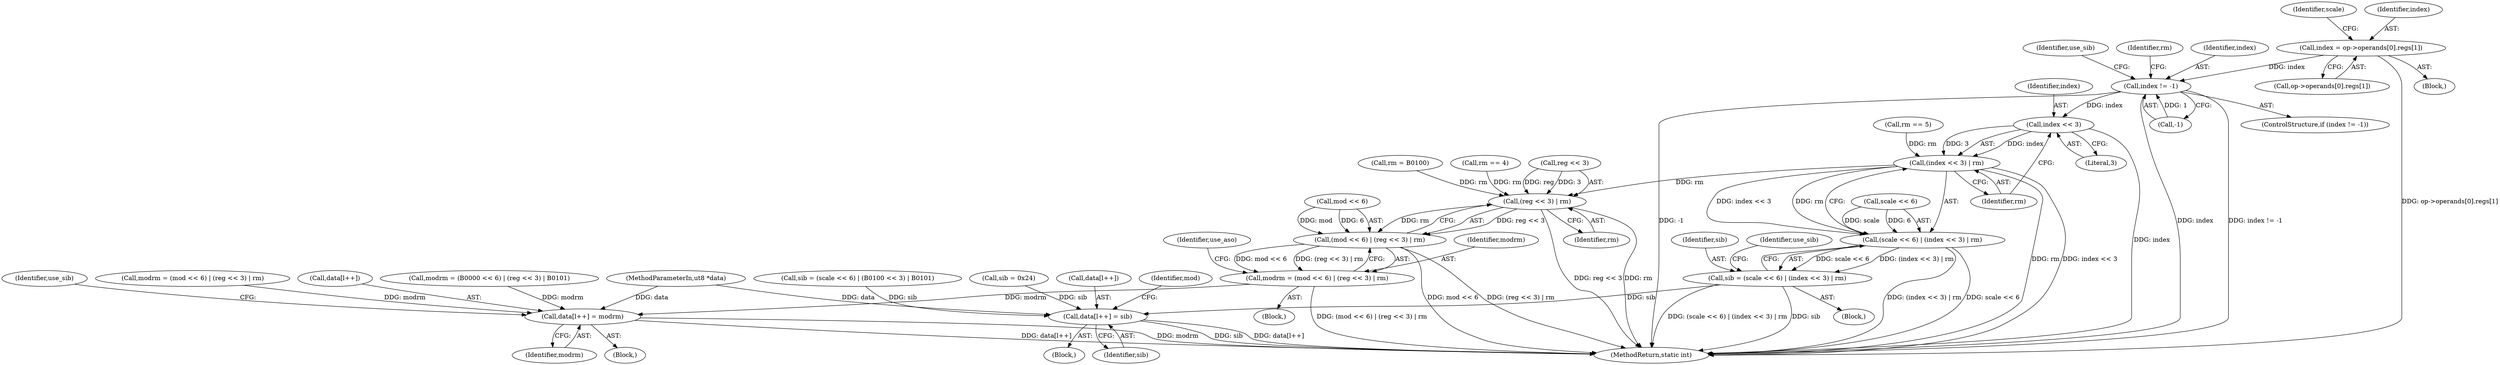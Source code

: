 digraph "0_radare2_f17bfd9f1da05f30f23a4dd05e9d2363e1406948@API" {
"1001006" [label="(Call,index = op->operands[0].regs[1])"];
"1001031" [label="(Call,index != -1)"];
"1001046" [label="(Call,index << 3)"];
"1001045" [label="(Call,(index << 3) | rm)"];
"1001041" [label="(Call,(scale << 6) | (index << 3) | rm)"];
"1001039" [label="(Call,sib = (scale << 6) | (index << 3) | rm)"];
"1001148" [label="(Call,data[l++] = sib)"];
"1001101" [label="(Call,(reg << 3) | rm)"];
"1001097" [label="(Call,(mod << 6) | (reg << 3) | rm)"];
"1001095" [label="(Call,modrm = (mod << 6) | (reg << 3) | rm)"];
"1001139" [label="(Call,data[l++] = modrm)"];
"1000949" [label="(Call,modrm = (mod << 6) | (reg << 3) | rm)"];
"1001098" [label="(Call,mod << 6)"];
"1001040" [label="(Identifier,sib)"];
"1001139" [label="(Call,data[l++] = modrm)"];
"1001037" [label="(Identifier,use_sib)"];
"1000506" [label="(Block,)"];
"1001033" [label="(Call,-1)"];
"1001052" [label="(Call,rm == 4)"];
"1001035" [label="(Block,)"];
"1001030" [label="(ControlStructure,if (index != -1))"];
"1001146" [label="(Identifier,use_sib)"];
"1000104" [label="(MethodParameterIn,ut8 *data)"];
"1001140" [label="(Call,data[l++])"];
"1001053" [label="(Identifier,rm)"];
"1001041" [label="(Call,(scale << 6) | (index << 3) | rm)"];
"1001006" [label="(Call,index = op->operands[0].regs[1])"];
"1001102" [label="(Call,reg << 3)"];
"1001065" [label="(Call,rm = B0100)"];
"1001096" [label="(Identifier,modrm)"];
"1001039" [label="(Call,sib = (scale << 6) | (index << 3) | rm)"];
"1001082" [label="(Call,sib = (scale << 6) | (B0100 << 3) | B0101)"];
"1001046" [label="(Call,index << 3)"];
"1001153" [label="(Identifier,sib)"];
"1001059" [label="(Call,sib = 0x24)"];
"1001149" [label="(Call,data[l++])"];
"1001049" [label="(Identifier,rm)"];
"1001071" [label="(Call,modrm = (B0000 << 6) | (reg << 3) | B0101)"];
"1001097" [label="(Call,(mod << 6) | (reg << 3) | rm)"];
"1001148" [label="(Call,data[l++] = sib)"];
"1001144" [label="(Identifier,modrm)"];
"1001101" [label="(Call,(reg << 3) | rm)"];
"1001019" [label="(Identifier,scale)"];
"1003220" [label="(MethodReturn,static int)"];
"1000961" [label="(Block,)"];
"1001007" [label="(Identifier,index)"];
"1001047" [label="(Identifier,index)"];
"1001063" [label="(Identifier,use_sib)"];
"1000995" [label="(Call,rm == 5)"];
"1001031" [label="(Call,index != -1)"];
"1001105" [label="(Identifier,rm)"];
"1001094" [label="(Block,)"];
"1001107" [label="(Identifier,use_aso)"];
"1001042" [label="(Call,scale << 6)"];
"1001048" [label="(Literal,3)"];
"1001156" [label="(Identifier,mod)"];
"1001147" [label="(Block,)"];
"1001008" [label="(Call,op->operands[0].regs[1])"];
"1001032" [label="(Identifier,index)"];
"1001095" [label="(Call,modrm = (mod << 6) | (reg << 3) | rm)"];
"1001045" [label="(Call,(index << 3) | rm)"];
"1001006" -> "1000961"  [label="AST: "];
"1001006" -> "1001008"  [label="CFG: "];
"1001007" -> "1001006"  [label="AST: "];
"1001008" -> "1001006"  [label="AST: "];
"1001019" -> "1001006"  [label="CFG: "];
"1001006" -> "1003220"  [label="DDG: op->operands[0].regs[1]"];
"1001006" -> "1001031"  [label="DDG: index"];
"1001031" -> "1001030"  [label="AST: "];
"1001031" -> "1001033"  [label="CFG: "];
"1001032" -> "1001031"  [label="AST: "];
"1001033" -> "1001031"  [label="AST: "];
"1001037" -> "1001031"  [label="CFG: "];
"1001053" -> "1001031"  [label="CFG: "];
"1001031" -> "1003220"  [label="DDG: -1"];
"1001031" -> "1003220"  [label="DDG: index"];
"1001031" -> "1003220"  [label="DDG: index != -1"];
"1001033" -> "1001031"  [label="DDG: 1"];
"1001031" -> "1001046"  [label="DDG: index"];
"1001046" -> "1001045"  [label="AST: "];
"1001046" -> "1001048"  [label="CFG: "];
"1001047" -> "1001046"  [label="AST: "];
"1001048" -> "1001046"  [label="AST: "];
"1001049" -> "1001046"  [label="CFG: "];
"1001046" -> "1003220"  [label="DDG: index"];
"1001046" -> "1001045"  [label="DDG: index"];
"1001046" -> "1001045"  [label="DDG: 3"];
"1001045" -> "1001041"  [label="AST: "];
"1001045" -> "1001049"  [label="CFG: "];
"1001049" -> "1001045"  [label="AST: "];
"1001041" -> "1001045"  [label="CFG: "];
"1001045" -> "1003220"  [label="DDG: rm"];
"1001045" -> "1003220"  [label="DDG: index << 3"];
"1001045" -> "1001041"  [label="DDG: index << 3"];
"1001045" -> "1001041"  [label="DDG: rm"];
"1000995" -> "1001045"  [label="DDG: rm"];
"1001045" -> "1001101"  [label="DDG: rm"];
"1001041" -> "1001039"  [label="AST: "];
"1001042" -> "1001041"  [label="AST: "];
"1001039" -> "1001041"  [label="CFG: "];
"1001041" -> "1003220"  [label="DDG: (index << 3) | rm"];
"1001041" -> "1003220"  [label="DDG: scale << 6"];
"1001041" -> "1001039"  [label="DDG: scale << 6"];
"1001041" -> "1001039"  [label="DDG: (index << 3) | rm"];
"1001042" -> "1001041"  [label="DDG: scale"];
"1001042" -> "1001041"  [label="DDG: 6"];
"1001039" -> "1001035"  [label="AST: "];
"1001040" -> "1001039"  [label="AST: "];
"1001063" -> "1001039"  [label="CFG: "];
"1001039" -> "1003220"  [label="DDG: (scale << 6) | (index << 3) | rm"];
"1001039" -> "1003220"  [label="DDG: sib"];
"1001039" -> "1001148"  [label="DDG: sib"];
"1001148" -> "1001147"  [label="AST: "];
"1001148" -> "1001153"  [label="CFG: "];
"1001149" -> "1001148"  [label="AST: "];
"1001153" -> "1001148"  [label="AST: "];
"1001156" -> "1001148"  [label="CFG: "];
"1001148" -> "1003220"  [label="DDG: sib"];
"1001148" -> "1003220"  [label="DDG: data[l++]"];
"1001059" -> "1001148"  [label="DDG: sib"];
"1001082" -> "1001148"  [label="DDG: sib"];
"1000104" -> "1001148"  [label="DDG: data"];
"1001101" -> "1001097"  [label="AST: "];
"1001101" -> "1001105"  [label="CFG: "];
"1001102" -> "1001101"  [label="AST: "];
"1001105" -> "1001101"  [label="AST: "];
"1001097" -> "1001101"  [label="CFG: "];
"1001101" -> "1003220"  [label="DDG: rm"];
"1001101" -> "1003220"  [label="DDG: reg << 3"];
"1001101" -> "1001097"  [label="DDG: reg << 3"];
"1001101" -> "1001097"  [label="DDG: rm"];
"1001102" -> "1001101"  [label="DDG: reg"];
"1001102" -> "1001101"  [label="DDG: 3"];
"1001065" -> "1001101"  [label="DDG: rm"];
"1001052" -> "1001101"  [label="DDG: rm"];
"1001097" -> "1001095"  [label="AST: "];
"1001098" -> "1001097"  [label="AST: "];
"1001095" -> "1001097"  [label="CFG: "];
"1001097" -> "1003220"  [label="DDG: mod << 6"];
"1001097" -> "1003220"  [label="DDG: (reg << 3) | rm"];
"1001097" -> "1001095"  [label="DDG: mod << 6"];
"1001097" -> "1001095"  [label="DDG: (reg << 3) | rm"];
"1001098" -> "1001097"  [label="DDG: mod"];
"1001098" -> "1001097"  [label="DDG: 6"];
"1001095" -> "1001094"  [label="AST: "];
"1001096" -> "1001095"  [label="AST: "];
"1001107" -> "1001095"  [label="CFG: "];
"1001095" -> "1003220"  [label="DDG: (mod << 6) | (reg << 3) | rm"];
"1001095" -> "1001139"  [label="DDG: modrm"];
"1001139" -> "1000506"  [label="AST: "];
"1001139" -> "1001144"  [label="CFG: "];
"1001140" -> "1001139"  [label="AST: "];
"1001144" -> "1001139"  [label="AST: "];
"1001146" -> "1001139"  [label="CFG: "];
"1001139" -> "1003220"  [label="DDG: data[l++]"];
"1001139" -> "1003220"  [label="DDG: modrm"];
"1000949" -> "1001139"  [label="DDG: modrm"];
"1001071" -> "1001139"  [label="DDG: modrm"];
"1000104" -> "1001139"  [label="DDG: data"];
}
